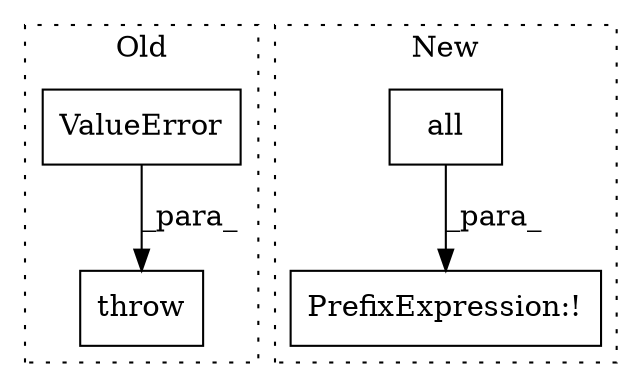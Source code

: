 digraph G {
subgraph cluster0 {
1 [label="ValueError" a="32" s="3432,3496" l="11,1" shape="box"];
4 [label="throw" a="53" s="3426" l="6" shape="box"];
label = "Old";
style="dotted";
}
subgraph cluster1 {
2 [label="all" a="32" s="3481,3496" l="4,1" shape="box"];
3 [label="PrefixExpression:!" a="38" s="3587" l="1" shape="box"];
label = "New";
style="dotted";
}
1 -> 4 [label="_para_"];
2 -> 3 [label="_para_"];
}